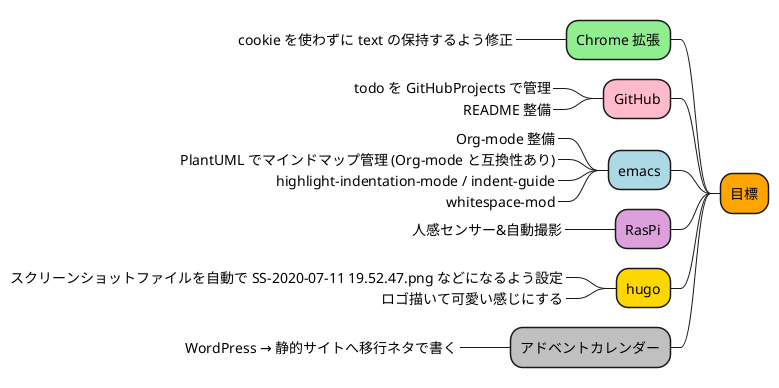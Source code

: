 @startmindmap
+[#Orange] 目標
--[#lightgreen] Chrome 拡張
---_ cookie を使わずに text の保持するよう修正
--[#FFBBCC] GitHub
---_ todo を GitHubProjects で管理
---_ README 整備
--[#lightblue] emacs
---_ Org-mode 整備
---_ PlantUML でマインドマップ管理 (Org-mode と互換性あり)
---_ highlight-indentation-mode / indent-guide
---_ whitespace-mod
--[#plum] RasPi
---_ 人感センサー&自動撮影
--[#gold] hugo
---_ スクリーンショットファイルを自動で SS-2020-07-11 19.52.47.png などになるよう設定
---_ ロゴ描いて可愛い感じにする
--[#silver] アドベントカレンダー
---_ WordPress → 静的サイトへ移行ネタで書く
@endmindmap
